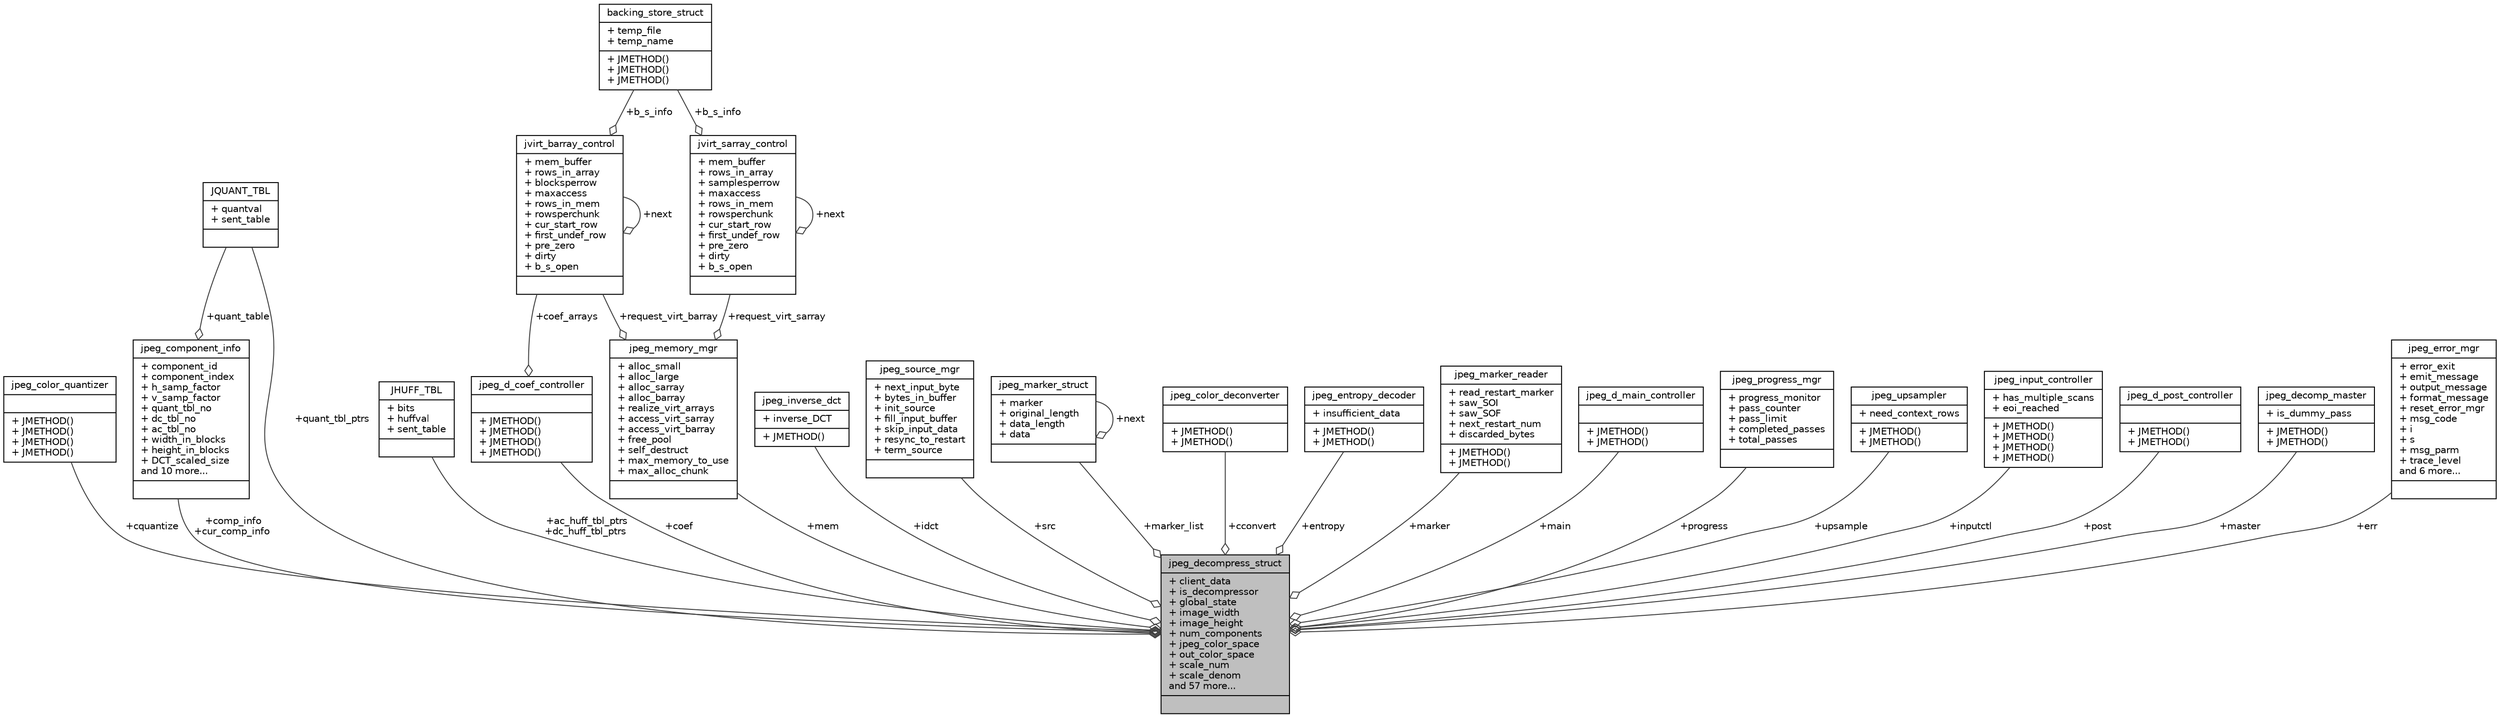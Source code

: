 digraph "jpeg_decompress_struct"
{
 // INTERACTIVE_SVG=YES
  edge [fontname="Helvetica",fontsize="10",labelfontname="Helvetica",labelfontsize="10"];
  node [fontname="Helvetica",fontsize="10",shape=record];
  Node1 [label="{jpeg_decompress_struct\n|+ client_data\l+ is_decompressor\l+ global_state\l+ image_width\l+ image_height\l+ num_components\l+ jpeg_color_space\l+ out_color_space\l+ scale_num\l+ scale_denom\land 57 more...\l|}",height=0.2,width=0.4,color="black", fillcolor="grey75", style="filled", fontcolor="black"];
  Node2 -> Node1 [color="grey25",fontsize="10",style="solid",label=" +cquantize" ,arrowhead="odiamond",fontname="Helvetica"];
  Node2 [label="{jpeg_color_quantizer\n||+ JMETHOD()\l+ JMETHOD()\l+ JMETHOD()\l+ JMETHOD()\l}",height=0.2,width=0.4,color="black", fillcolor="white", style="filled",URL="$structjpeg__color__quantizer.html"];
  Node3 -> Node1 [color="grey25",fontsize="10",style="solid",label=" +quant_tbl_ptrs" ,arrowhead="odiamond",fontname="Helvetica"];
  Node3 [label="{JQUANT_TBL\n|+ quantval\l+ sent_table\l|}",height=0.2,width=0.4,color="black", fillcolor="white", style="filled",URL="$struct_j_q_u_a_n_t___t_b_l.html"];
  Node4 -> Node1 [color="grey25",fontsize="10",style="solid",label=" +ac_huff_tbl_ptrs\n+dc_huff_tbl_ptrs" ,arrowhead="odiamond",fontname="Helvetica"];
  Node4 [label="{JHUFF_TBL\n|+ bits\l+ huffval\l+ sent_table\l|}",height=0.2,width=0.4,color="black", fillcolor="white", style="filled",URL="$struct_j_h_u_f_f___t_b_l.html"];
  Node5 -> Node1 [color="grey25",fontsize="10",style="solid",label=" +mem" ,arrowhead="odiamond",fontname="Helvetica"];
  Node5 [label="{jpeg_memory_mgr\n|+ alloc_small\l+ alloc_large\l+ alloc_sarray\l+ alloc_barray\l+ realize_virt_arrays\l+ access_virt_sarray\l+ access_virt_barray\l+ free_pool\l+ self_destruct\l+ max_memory_to_use\l+ max_alloc_chunk\l|}",height=0.2,width=0.4,color="black", fillcolor="white", style="filled",URL="$structjpeg__memory__mgr.html"];
  Node6 -> Node5 [color="grey25",fontsize="10",style="solid",label=" +request_virt_barray" ,arrowhead="odiamond",fontname="Helvetica"];
  Node6 [label="{jvirt_barray_control\n|+ mem_buffer\l+ rows_in_array\l+ blocksperrow\l+ maxaccess\l+ rows_in_mem\l+ rowsperchunk\l+ cur_start_row\l+ first_undef_row\l+ pre_zero\l+ dirty\l+ b_s_open\l|}",height=0.2,width=0.4,color="black", fillcolor="white", style="filled",URL="$structjvirt__barray__control.html"];
  Node6 -> Node6 [color="grey25",fontsize="10",style="solid",label=" +next" ,arrowhead="odiamond",fontname="Helvetica"];
  Node7 -> Node6 [color="grey25",fontsize="10",style="solid",label=" +b_s_info" ,arrowhead="odiamond",fontname="Helvetica"];
  Node7 [label="{backing_store_struct\n|+ temp_file\l+ temp_name\l|+ JMETHOD()\l+ JMETHOD()\l+ JMETHOD()\l}",height=0.2,width=0.4,color="black", fillcolor="white", style="filled",URL="$structbacking__store__struct.html"];
  Node8 -> Node5 [color="grey25",fontsize="10",style="solid",label=" +request_virt_sarray" ,arrowhead="odiamond",fontname="Helvetica"];
  Node8 [label="{jvirt_sarray_control\n|+ mem_buffer\l+ rows_in_array\l+ samplesperrow\l+ maxaccess\l+ rows_in_mem\l+ rowsperchunk\l+ cur_start_row\l+ first_undef_row\l+ pre_zero\l+ dirty\l+ b_s_open\l|}",height=0.2,width=0.4,color="black", fillcolor="white", style="filled",URL="$structjvirt__sarray__control.html"];
  Node8 -> Node8 [color="grey25",fontsize="10",style="solid",label=" +next" ,arrowhead="odiamond",fontname="Helvetica"];
  Node7 -> Node8 [color="grey25",fontsize="10",style="solid",label=" +b_s_info" ,arrowhead="odiamond",fontname="Helvetica"];
  Node9 -> Node1 [color="grey25",fontsize="10",style="solid",label=" +idct" ,arrowhead="odiamond",fontname="Helvetica"];
  Node9 [label="{jpeg_inverse_dct\n|+ inverse_DCT\l|+ JMETHOD()\l}",height=0.2,width=0.4,color="black", fillcolor="white", style="filled",URL="$structjpeg__inverse__dct.html"];
  Node10 -> Node1 [color="grey25",fontsize="10",style="solid",label=" +comp_info\n+cur_comp_info" ,arrowhead="odiamond",fontname="Helvetica"];
  Node10 [label="{jpeg_component_info\n|+ component_id\l+ component_index\l+ h_samp_factor\l+ v_samp_factor\l+ quant_tbl_no\l+ dc_tbl_no\l+ ac_tbl_no\l+ width_in_blocks\l+ height_in_blocks\l+ DCT_scaled_size\land 10 more...\l|}",height=0.2,width=0.4,color="black", fillcolor="white", style="filled",URL="$structjpeg__component__info.html"];
  Node3 -> Node10 [color="grey25",fontsize="10",style="solid",label=" +quant_table" ,arrowhead="odiamond",fontname="Helvetica"];
  Node11 -> Node1 [color="grey25",fontsize="10",style="solid",label=" +src" ,arrowhead="odiamond",fontname="Helvetica"];
  Node11 [label="{jpeg_source_mgr\n|+ next_input_byte\l+ bytes_in_buffer\l+ init_source\l+ fill_input_buffer\l+ skip_input_data\l+ resync_to_restart\l+ term_source\l|}",height=0.2,width=0.4,color="black", fillcolor="white", style="filled",URL="$structjpeg__source__mgr.html"];
  Node12 -> Node1 [color="grey25",fontsize="10",style="solid",label=" +coef" ,arrowhead="odiamond",fontname="Helvetica"];
  Node12 [label="{jpeg_d_coef_controller\n||+ JMETHOD()\l+ JMETHOD()\l+ JMETHOD()\l+ JMETHOD()\l}",height=0.2,width=0.4,color="black", fillcolor="white", style="filled",URL="$structjpeg__d__coef__controller.html"];
  Node6 -> Node12 [color="grey25",fontsize="10",style="solid",label=" +coef_arrays" ,arrowhead="odiamond",fontname="Helvetica"];
  Node13 -> Node1 [color="grey25",fontsize="10",style="solid",label=" +marker_list" ,arrowhead="odiamond",fontname="Helvetica"];
  Node13 [label="{jpeg_marker_struct\n|+ marker\l+ original_length\l+ data_length\l+ data\l|}",height=0.2,width=0.4,color="black", fillcolor="white", style="filled",URL="$structjpeg__marker__struct.html"];
  Node13 -> Node13 [color="grey25",fontsize="10",style="solid",label=" +next" ,arrowhead="odiamond",fontname="Helvetica"];
  Node14 -> Node1 [color="grey25",fontsize="10",style="solid",label=" +cconvert" ,arrowhead="odiamond",fontname="Helvetica"];
  Node14 [label="{jpeg_color_deconverter\n||+ JMETHOD()\l+ JMETHOD()\l}",height=0.2,width=0.4,color="black", fillcolor="white", style="filled",URL="$structjpeg__color__deconverter.html"];
  Node15 -> Node1 [color="grey25",fontsize="10",style="solid",label=" +entropy" ,arrowhead="odiamond",fontname="Helvetica"];
  Node15 [label="{jpeg_entropy_decoder\n|+ insufficient_data\l|+ JMETHOD()\l+ JMETHOD()\l}",height=0.2,width=0.4,color="black", fillcolor="white", style="filled",URL="$structjpeg__entropy__decoder.html"];
  Node16 -> Node1 [color="grey25",fontsize="10",style="solid",label=" +marker" ,arrowhead="odiamond",fontname="Helvetica"];
  Node16 [label="{jpeg_marker_reader\n|+ read_restart_marker\l+ saw_SOI\l+ saw_SOF\l+ next_restart_num\l+ discarded_bytes\l|+ JMETHOD()\l+ JMETHOD()\l}",height=0.2,width=0.4,color="black", fillcolor="white", style="filled",URL="$structjpeg__marker__reader.html"];
  Node17 -> Node1 [color="grey25",fontsize="10",style="solid",label=" +main" ,arrowhead="odiamond",fontname="Helvetica"];
  Node17 [label="{jpeg_d_main_controller\n||+ JMETHOD()\l+ JMETHOD()\l}",height=0.2,width=0.4,color="black", fillcolor="white", style="filled",URL="$structjpeg__d__main__controller.html"];
  Node18 -> Node1 [color="grey25",fontsize="10",style="solid",label=" +progress" ,arrowhead="odiamond",fontname="Helvetica"];
  Node18 [label="{jpeg_progress_mgr\n|+ progress_monitor\l+ pass_counter\l+ pass_limit\l+ completed_passes\l+ total_passes\l|}",height=0.2,width=0.4,color="black", fillcolor="white", style="filled",URL="$structjpeg__progress__mgr.html"];
  Node19 -> Node1 [color="grey25",fontsize="10",style="solid",label=" +upsample" ,arrowhead="odiamond",fontname="Helvetica"];
  Node19 [label="{jpeg_upsampler\n|+ need_context_rows\l|+ JMETHOD()\l+ JMETHOD()\l}",height=0.2,width=0.4,color="black", fillcolor="white", style="filled",URL="$structjpeg__upsampler.html"];
  Node20 -> Node1 [color="grey25",fontsize="10",style="solid",label=" +inputctl" ,arrowhead="odiamond",fontname="Helvetica"];
  Node20 [label="{jpeg_input_controller\n|+ has_multiple_scans\l+ eoi_reached\l|+ JMETHOD()\l+ JMETHOD()\l+ JMETHOD()\l+ JMETHOD()\l}",height=0.2,width=0.4,color="black", fillcolor="white", style="filled",URL="$structjpeg__input__controller.html"];
  Node21 -> Node1 [color="grey25",fontsize="10",style="solid",label=" +post" ,arrowhead="odiamond",fontname="Helvetica"];
  Node21 [label="{jpeg_d_post_controller\n||+ JMETHOD()\l+ JMETHOD()\l}",height=0.2,width=0.4,color="black", fillcolor="white", style="filled",URL="$structjpeg__d__post__controller.html"];
  Node22 -> Node1 [color="grey25",fontsize="10",style="solid",label=" +master" ,arrowhead="odiamond",fontname="Helvetica"];
  Node22 [label="{jpeg_decomp_master\n|+ is_dummy_pass\l|+ JMETHOD()\l+ JMETHOD()\l}",height=0.2,width=0.4,color="black", fillcolor="white", style="filled",URL="$structjpeg__decomp__master.html"];
  Node23 -> Node1 [color="grey25",fontsize="10",style="solid",label=" +err" ,arrowhead="odiamond",fontname="Helvetica"];
  Node23 [label="{jpeg_error_mgr\n|+ error_exit\l+ emit_message\l+ output_message\l+ format_message\l+ reset_error_mgr\l+ msg_code\l+ i\l+ s\l+ msg_parm\l+ trace_level\land 6 more...\l|}",height=0.2,width=0.4,color="black", fillcolor="white", style="filled",URL="$structjpeg__error__mgr.html"];
}
